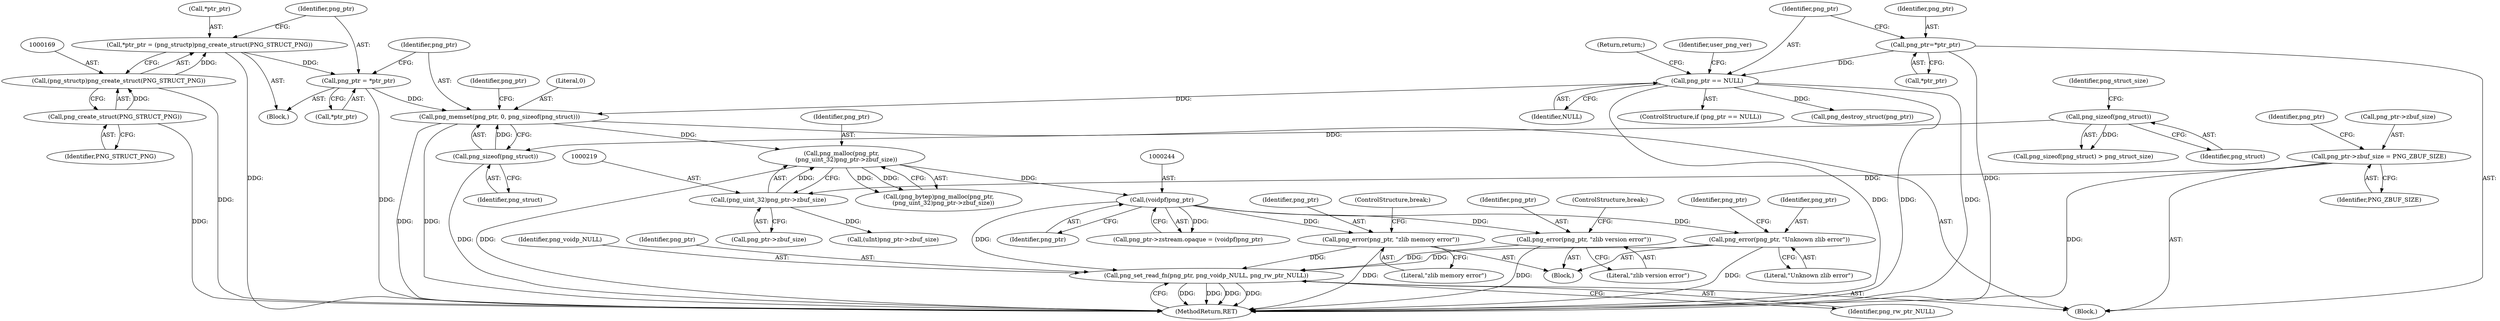 digraph "0_Chrome_7f3d85b096f66870a15b37c2f40b219b2e292693_7@API" {
"1000289" [label="(Call,png_set_read_fn(png_ptr, png_voidp_NULL, png_rw_ptr_NULL))"];
"1000266" [label="(Call,png_error(png_ptr, \"Unknown zlib error\"))"];
"1000243" [label="(Call,(voidpf)png_ptr)"];
"1000216" [label="(Call,png_malloc(png_ptr,\n     (png_uint_32)png_ptr->zbuf_size))"];
"1000176" [label="(Call,png_memset(png_ptr, 0, png_sizeof(png_struct)))"];
"1000172" [label="(Call,png_ptr = *ptr_ptr)"];
"1000165" [label="(Call,*ptr_ptr = (png_structp)png_create_struct(PNG_STRUCT_PNG))"];
"1000168" [label="(Call,(png_structp)png_create_struct(PNG_STRUCT_PNG))"];
"1000170" [label="(Call,png_create_struct(PNG_STRUCT_PNG))"];
"1000123" [label="(Call,png_ptr == NULL)"];
"1000118" [label="(Call,png_ptr=*ptr_ptr)"];
"1000179" [label="(Call,png_sizeof(png_struct))"];
"1000159" [label="(Call,png_sizeof(png_struct))"];
"1000218" [label="(Call,(png_uint_32)png_ptr->zbuf_size)"];
"1000198" [label="(Call,png_ptr->zbuf_size = PNG_ZBUF_SIZE)"];
"1000261" [label="(Call,png_error(png_ptr, \"zlib version error\"))"];
"1000256" [label="(Call,png_error(png_ptr, \"zlib memory error\"))"];
"1000159" [label="(Call,png_sizeof(png_struct))"];
"1000177" [label="(Identifier,png_ptr)"];
"1000162" [label="(Block,)"];
"1000262" [label="(Identifier,png_ptr)"];
"1000111" [label="(Block,)"];
"1000183" [label="(Identifier,png_ptr)"];
"1000176" [label="(Call,png_memset(png_ptr, 0, png_sizeof(png_struct)))"];
"1000261" [label="(Call,png_error(png_ptr, \"zlib version error\"))"];
"1000263" [label="(Literal,\"zlib version error\")"];
"1000257" [label="(Identifier,png_ptr)"];
"1000267" [label="(Identifier,png_ptr)"];
"1000245" [label="(Identifier,png_ptr)"];
"1000163" [label="(Call,png_destroy_struct(png_ptr))"];
"1000291" [label="(Identifier,png_voidp_NULL)"];
"1000237" [label="(Call,png_ptr->zstream.opaque = (voidpf)png_ptr)"];
"1000165" [label="(Call,*ptr_ptr = (png_structp)png_create_struct(PNG_STRUCT_PNG))"];
"1000216" [label="(Call,png_malloc(png_ptr,\n     (png_uint_32)png_ptr->zbuf_size))"];
"1000166" [label="(Call,*ptr_ptr)"];
"1000171" [label="(Identifier,PNG_STRUCT_PNG)"];
"1000252" [label="(Block,)"];
"1000120" [label="(Call,*ptr_ptr)"];
"1000173" [label="(Identifier,png_ptr)"];
"1000256" [label="(Call,png_error(png_ptr, \"zlib memory error\"))"];
"1000217" [label="(Identifier,png_ptr)"];
"1000160" [label="(Identifier,png_struct)"];
"1000172" [label="(Call,png_ptr = *ptr_ptr)"];
"1000218" [label="(Call,(png_uint_32)png_ptr->zbuf_size)"];
"1000179" [label="(Call,png_sizeof(png_struct))"];
"1000268" [label="(Literal,\"Unknown zlib error\")"];
"1000126" [label="(Return,return;)"];
"1000158" [label="(Call,png_sizeof(png_struct) > png_struct_size)"];
"1000264" [label="(ControlStructure,break;)"];
"1000161" [label="(Identifier,png_struct_size)"];
"1000293" [label="(MethodReturn,RET)"];
"1000214" [label="(Call,(png_bytep)png_malloc(png_ptr,\n     (png_uint_32)png_ptr->zbuf_size))"];
"1000170" [label="(Call,png_create_struct(PNG_STRUCT_PNG))"];
"1000125" [label="(Identifier,NULL)"];
"1000206" [label="(Identifier,png_ptr)"];
"1000289" [label="(Call,png_set_read_fn(png_ptr, png_voidp_NULL, png_rw_ptr_NULL))"];
"1000119" [label="(Identifier,png_ptr)"];
"1000180" [label="(Identifier,png_struct)"];
"1000284" [label="(Call,(uInt)png_ptr->zbuf_size)"];
"1000266" [label="(Call,png_error(png_ptr, \"Unknown zlib error\"))"];
"1000258" [label="(Literal,\"zlib memory error\")"];
"1000174" [label="(Call,*ptr_ptr)"];
"1000123" [label="(Call,png_ptr == NULL)"];
"1000178" [label="(Literal,0)"];
"1000243" [label="(Call,(voidpf)png_ptr)"];
"1000124" [label="(Identifier,png_ptr)"];
"1000198" [label="(Call,png_ptr->zbuf_size = PNG_ZBUF_SIZE)"];
"1000202" [label="(Identifier,PNG_ZBUF_SIZE)"];
"1000290" [label="(Identifier,png_ptr)"];
"1000259" [label="(ControlStructure,break;)"];
"1000118" [label="(Call,png_ptr=*ptr_ptr)"];
"1000168" [label="(Call,(png_structp)png_create_struct(PNG_STRUCT_PNG))"];
"1000199" [label="(Call,png_ptr->zbuf_size)"];
"1000132" [label="(Identifier,user_png_ver)"];
"1000122" [label="(ControlStructure,if (png_ptr == NULL))"];
"1000220" [label="(Call,png_ptr->zbuf_size)"];
"1000292" [label="(Identifier,png_rw_ptr_NULL)"];
"1000272" [label="(Identifier,png_ptr)"];
"1000289" -> "1000111"  [label="AST: "];
"1000289" -> "1000292"  [label="CFG: "];
"1000290" -> "1000289"  [label="AST: "];
"1000291" -> "1000289"  [label="AST: "];
"1000292" -> "1000289"  [label="AST: "];
"1000293" -> "1000289"  [label="CFG: "];
"1000289" -> "1000293"  [label="DDG: "];
"1000289" -> "1000293"  [label="DDG: "];
"1000289" -> "1000293"  [label="DDG: "];
"1000289" -> "1000293"  [label="DDG: "];
"1000266" -> "1000289"  [label="DDG: "];
"1000261" -> "1000289"  [label="DDG: "];
"1000256" -> "1000289"  [label="DDG: "];
"1000243" -> "1000289"  [label="DDG: "];
"1000266" -> "1000252"  [label="AST: "];
"1000266" -> "1000268"  [label="CFG: "];
"1000267" -> "1000266"  [label="AST: "];
"1000268" -> "1000266"  [label="AST: "];
"1000272" -> "1000266"  [label="CFG: "];
"1000266" -> "1000293"  [label="DDG: "];
"1000243" -> "1000266"  [label="DDG: "];
"1000243" -> "1000237"  [label="AST: "];
"1000243" -> "1000245"  [label="CFG: "];
"1000244" -> "1000243"  [label="AST: "];
"1000245" -> "1000243"  [label="AST: "];
"1000237" -> "1000243"  [label="CFG: "];
"1000243" -> "1000237"  [label="DDG: "];
"1000216" -> "1000243"  [label="DDG: "];
"1000243" -> "1000256"  [label="DDG: "];
"1000243" -> "1000261"  [label="DDG: "];
"1000216" -> "1000214"  [label="AST: "];
"1000216" -> "1000218"  [label="CFG: "];
"1000217" -> "1000216"  [label="AST: "];
"1000218" -> "1000216"  [label="AST: "];
"1000214" -> "1000216"  [label="CFG: "];
"1000216" -> "1000293"  [label="DDG: "];
"1000216" -> "1000214"  [label="DDG: "];
"1000216" -> "1000214"  [label="DDG: "];
"1000176" -> "1000216"  [label="DDG: "];
"1000218" -> "1000216"  [label="DDG: "];
"1000176" -> "1000111"  [label="AST: "];
"1000176" -> "1000179"  [label="CFG: "];
"1000177" -> "1000176"  [label="AST: "];
"1000178" -> "1000176"  [label="AST: "];
"1000179" -> "1000176"  [label="AST: "];
"1000183" -> "1000176"  [label="CFG: "];
"1000176" -> "1000293"  [label="DDG: "];
"1000176" -> "1000293"  [label="DDG: "];
"1000172" -> "1000176"  [label="DDG: "];
"1000123" -> "1000176"  [label="DDG: "];
"1000179" -> "1000176"  [label="DDG: "];
"1000172" -> "1000162"  [label="AST: "];
"1000172" -> "1000174"  [label="CFG: "];
"1000173" -> "1000172"  [label="AST: "];
"1000174" -> "1000172"  [label="AST: "];
"1000177" -> "1000172"  [label="CFG: "];
"1000172" -> "1000293"  [label="DDG: "];
"1000165" -> "1000172"  [label="DDG: "];
"1000165" -> "1000162"  [label="AST: "];
"1000165" -> "1000168"  [label="CFG: "];
"1000166" -> "1000165"  [label="AST: "];
"1000168" -> "1000165"  [label="AST: "];
"1000173" -> "1000165"  [label="CFG: "];
"1000165" -> "1000293"  [label="DDG: "];
"1000168" -> "1000165"  [label="DDG: "];
"1000168" -> "1000170"  [label="CFG: "];
"1000169" -> "1000168"  [label="AST: "];
"1000170" -> "1000168"  [label="AST: "];
"1000168" -> "1000293"  [label="DDG: "];
"1000170" -> "1000168"  [label="DDG: "];
"1000170" -> "1000171"  [label="CFG: "];
"1000171" -> "1000170"  [label="AST: "];
"1000170" -> "1000293"  [label="DDG: "];
"1000123" -> "1000122"  [label="AST: "];
"1000123" -> "1000125"  [label="CFG: "];
"1000124" -> "1000123"  [label="AST: "];
"1000125" -> "1000123"  [label="AST: "];
"1000126" -> "1000123"  [label="CFG: "];
"1000132" -> "1000123"  [label="CFG: "];
"1000123" -> "1000293"  [label="DDG: "];
"1000123" -> "1000293"  [label="DDG: "];
"1000123" -> "1000293"  [label="DDG: "];
"1000118" -> "1000123"  [label="DDG: "];
"1000123" -> "1000163"  [label="DDG: "];
"1000118" -> "1000111"  [label="AST: "];
"1000118" -> "1000120"  [label="CFG: "];
"1000119" -> "1000118"  [label="AST: "];
"1000120" -> "1000118"  [label="AST: "];
"1000124" -> "1000118"  [label="CFG: "];
"1000118" -> "1000293"  [label="DDG: "];
"1000179" -> "1000180"  [label="CFG: "];
"1000180" -> "1000179"  [label="AST: "];
"1000179" -> "1000293"  [label="DDG: "];
"1000159" -> "1000179"  [label="DDG: "];
"1000159" -> "1000158"  [label="AST: "];
"1000159" -> "1000160"  [label="CFG: "];
"1000160" -> "1000159"  [label="AST: "];
"1000161" -> "1000159"  [label="CFG: "];
"1000159" -> "1000158"  [label="DDG: "];
"1000218" -> "1000220"  [label="CFG: "];
"1000219" -> "1000218"  [label="AST: "];
"1000220" -> "1000218"  [label="AST: "];
"1000198" -> "1000218"  [label="DDG: "];
"1000218" -> "1000284"  [label="DDG: "];
"1000198" -> "1000111"  [label="AST: "];
"1000198" -> "1000202"  [label="CFG: "];
"1000199" -> "1000198"  [label="AST: "];
"1000202" -> "1000198"  [label="AST: "];
"1000206" -> "1000198"  [label="CFG: "];
"1000198" -> "1000293"  [label="DDG: "];
"1000261" -> "1000252"  [label="AST: "];
"1000261" -> "1000263"  [label="CFG: "];
"1000262" -> "1000261"  [label="AST: "];
"1000263" -> "1000261"  [label="AST: "];
"1000264" -> "1000261"  [label="CFG: "];
"1000261" -> "1000293"  [label="DDG: "];
"1000256" -> "1000252"  [label="AST: "];
"1000256" -> "1000258"  [label="CFG: "];
"1000257" -> "1000256"  [label="AST: "];
"1000258" -> "1000256"  [label="AST: "];
"1000259" -> "1000256"  [label="CFG: "];
"1000256" -> "1000293"  [label="DDG: "];
}

